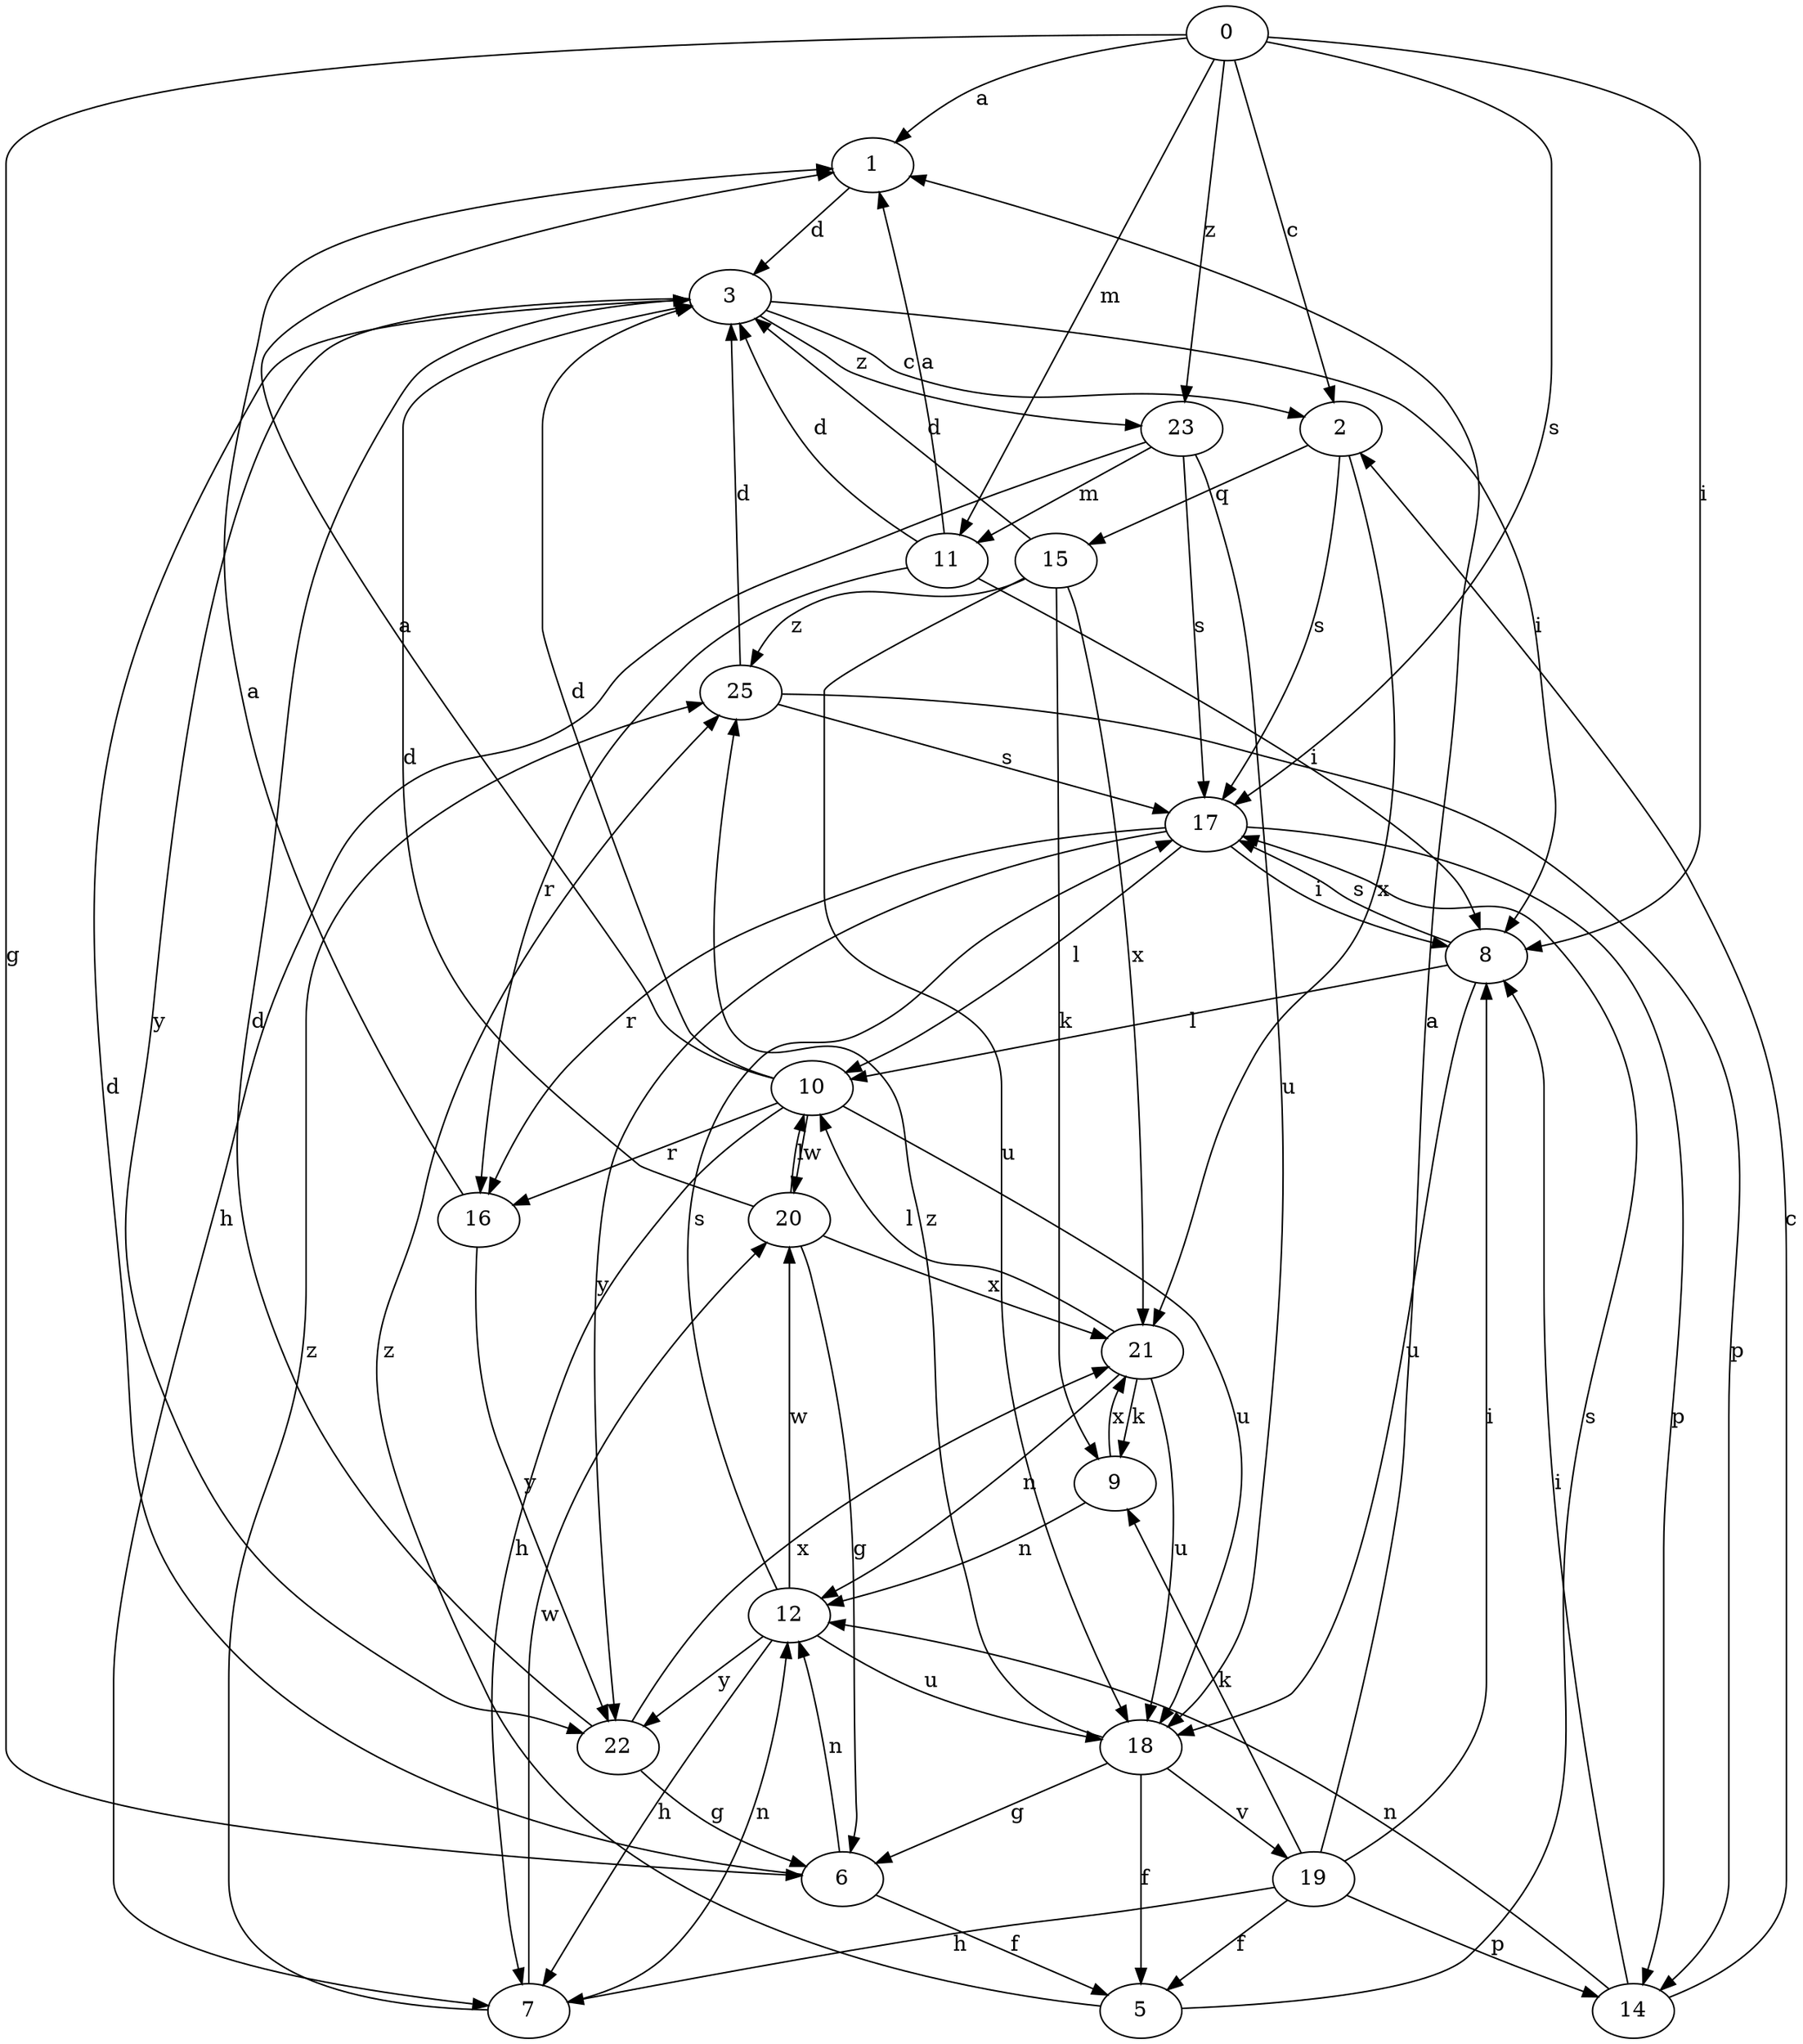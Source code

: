 strict digraph  {
0;
1;
2;
3;
5;
6;
7;
8;
9;
10;
11;
12;
14;
15;
16;
17;
18;
19;
20;
21;
22;
23;
25;
0 -> 1  [label=a];
0 -> 2  [label=c];
0 -> 6  [label=g];
0 -> 8  [label=i];
0 -> 11  [label=m];
0 -> 17  [label=s];
0 -> 23  [label=z];
1 -> 3  [label=d];
2 -> 15  [label=q];
2 -> 17  [label=s];
2 -> 21  [label=x];
3 -> 2  [label=c];
3 -> 8  [label=i];
3 -> 22  [label=y];
3 -> 23  [label=z];
5 -> 17  [label=s];
5 -> 25  [label=z];
6 -> 3  [label=d];
6 -> 5  [label=f];
6 -> 12  [label=n];
7 -> 12  [label=n];
7 -> 20  [label=w];
7 -> 25  [label=z];
8 -> 10  [label=l];
8 -> 17  [label=s];
8 -> 18  [label=u];
9 -> 12  [label=n];
9 -> 21  [label=x];
10 -> 1  [label=a];
10 -> 3  [label=d];
10 -> 7  [label=h];
10 -> 16  [label=r];
10 -> 18  [label=u];
10 -> 20  [label=w];
11 -> 1  [label=a];
11 -> 3  [label=d];
11 -> 8  [label=i];
11 -> 16  [label=r];
12 -> 7  [label=h];
12 -> 17  [label=s];
12 -> 18  [label=u];
12 -> 20  [label=w];
12 -> 22  [label=y];
14 -> 2  [label=c];
14 -> 8  [label=i];
14 -> 12  [label=n];
15 -> 3  [label=d];
15 -> 9  [label=k];
15 -> 18  [label=u];
15 -> 21  [label=x];
15 -> 25  [label=z];
16 -> 1  [label=a];
16 -> 22  [label=y];
17 -> 8  [label=i];
17 -> 10  [label=l];
17 -> 14  [label=p];
17 -> 16  [label=r];
17 -> 22  [label=y];
18 -> 5  [label=f];
18 -> 6  [label=g];
18 -> 19  [label=v];
18 -> 25  [label=z];
19 -> 1  [label=a];
19 -> 5  [label=f];
19 -> 7  [label=h];
19 -> 8  [label=i];
19 -> 9  [label=k];
19 -> 14  [label=p];
20 -> 3  [label=d];
20 -> 6  [label=g];
20 -> 10  [label=l];
20 -> 21  [label=x];
21 -> 9  [label=k];
21 -> 10  [label=l];
21 -> 12  [label=n];
21 -> 18  [label=u];
22 -> 3  [label=d];
22 -> 6  [label=g];
22 -> 21  [label=x];
23 -> 7  [label=h];
23 -> 11  [label=m];
23 -> 17  [label=s];
23 -> 18  [label=u];
25 -> 3  [label=d];
25 -> 14  [label=p];
25 -> 17  [label=s];
}
